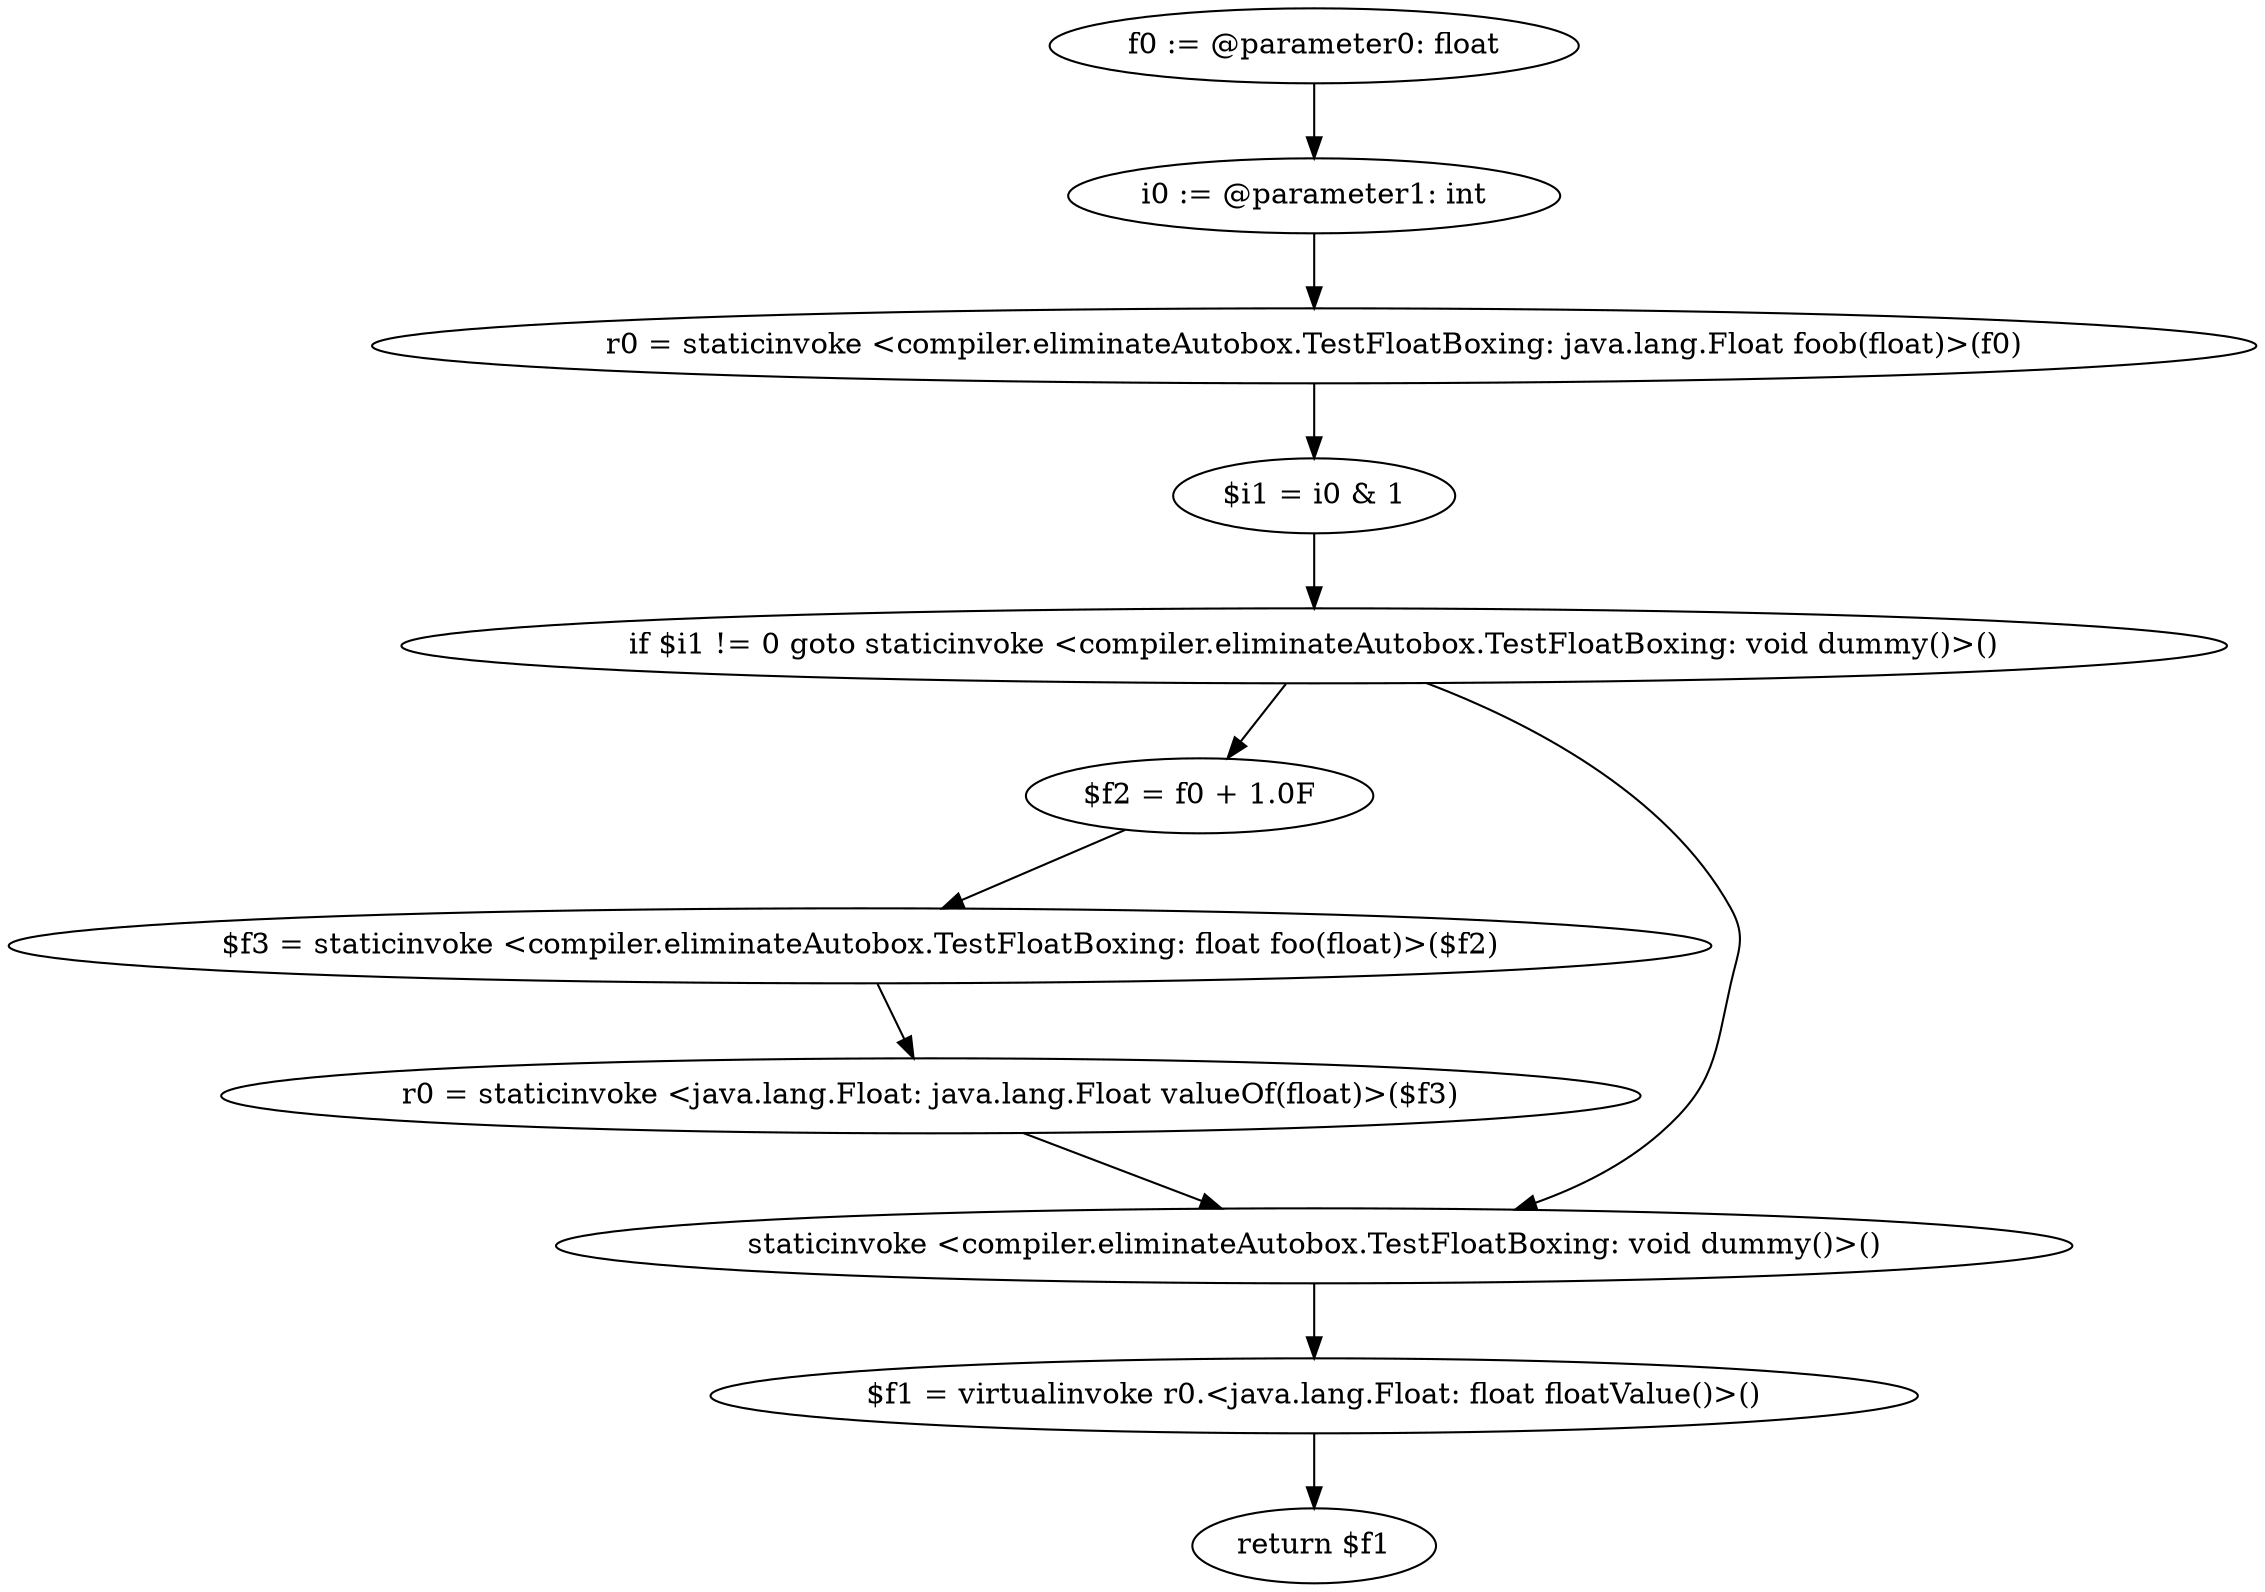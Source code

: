 digraph "unitGraph" {
    "f0 := @parameter0: float"
    "i0 := @parameter1: int"
    "r0 = staticinvoke <compiler.eliminateAutobox.TestFloatBoxing: java.lang.Float foob(float)>(f0)"
    "$i1 = i0 & 1"
    "if $i1 != 0 goto staticinvoke <compiler.eliminateAutobox.TestFloatBoxing: void dummy()>()"
    "$f2 = f0 + 1.0F"
    "$f3 = staticinvoke <compiler.eliminateAutobox.TestFloatBoxing: float foo(float)>($f2)"
    "r0 = staticinvoke <java.lang.Float: java.lang.Float valueOf(float)>($f3)"
    "staticinvoke <compiler.eliminateAutobox.TestFloatBoxing: void dummy()>()"
    "$f1 = virtualinvoke r0.<java.lang.Float: float floatValue()>()"
    "return $f1"
    "f0 := @parameter0: float"->"i0 := @parameter1: int";
    "i0 := @parameter1: int"->"r0 = staticinvoke <compiler.eliminateAutobox.TestFloatBoxing: java.lang.Float foob(float)>(f0)";
    "r0 = staticinvoke <compiler.eliminateAutobox.TestFloatBoxing: java.lang.Float foob(float)>(f0)"->"$i1 = i0 & 1";
    "$i1 = i0 & 1"->"if $i1 != 0 goto staticinvoke <compiler.eliminateAutobox.TestFloatBoxing: void dummy()>()";
    "if $i1 != 0 goto staticinvoke <compiler.eliminateAutobox.TestFloatBoxing: void dummy()>()"->"$f2 = f0 + 1.0F";
    "if $i1 != 0 goto staticinvoke <compiler.eliminateAutobox.TestFloatBoxing: void dummy()>()"->"staticinvoke <compiler.eliminateAutobox.TestFloatBoxing: void dummy()>()";
    "$f2 = f0 + 1.0F"->"$f3 = staticinvoke <compiler.eliminateAutobox.TestFloatBoxing: float foo(float)>($f2)";
    "$f3 = staticinvoke <compiler.eliminateAutobox.TestFloatBoxing: float foo(float)>($f2)"->"r0 = staticinvoke <java.lang.Float: java.lang.Float valueOf(float)>($f3)";
    "r0 = staticinvoke <java.lang.Float: java.lang.Float valueOf(float)>($f3)"->"staticinvoke <compiler.eliminateAutobox.TestFloatBoxing: void dummy()>()";
    "staticinvoke <compiler.eliminateAutobox.TestFloatBoxing: void dummy()>()"->"$f1 = virtualinvoke r0.<java.lang.Float: float floatValue()>()";
    "$f1 = virtualinvoke r0.<java.lang.Float: float floatValue()>()"->"return $f1";
}
